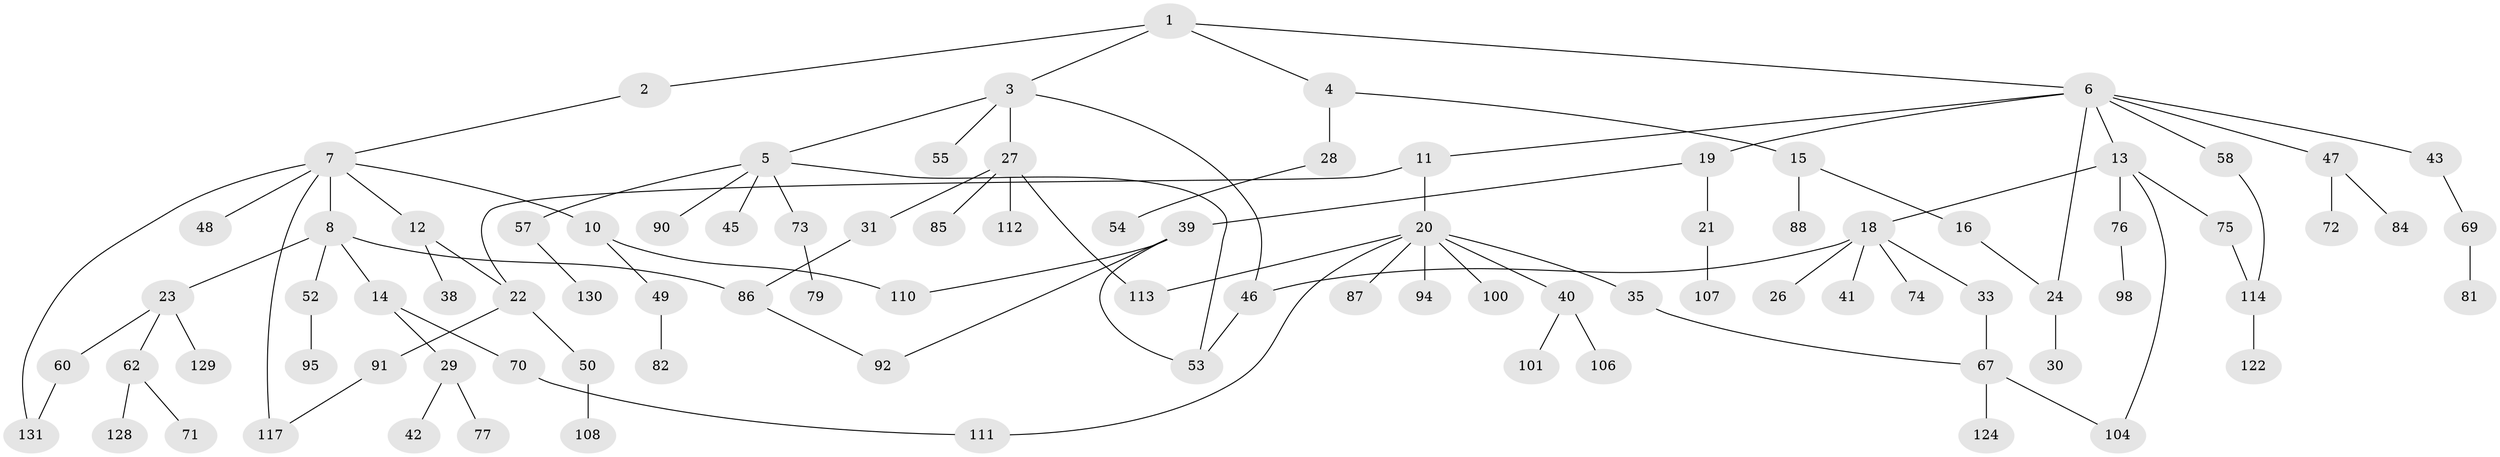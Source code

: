 // Generated by graph-tools (version 1.1) at 2025/51/02/27/25 19:51:39]
// undirected, 92 vertices, 106 edges
graph export_dot {
graph [start="1"]
  node [color=gray90,style=filled];
  1 [super="+36"];
  2;
  3 [super="+119"];
  4 [super="+116"];
  5 [super="+34"];
  6 [super="+17"];
  7 [super="+9"];
  8 [super="+44"];
  10 [super="+93"];
  11;
  12;
  13 [super="+66"];
  14;
  15;
  16 [super="+32"];
  18 [super="+25"];
  19;
  20 [super="+37"];
  21 [super="+97"];
  22 [super="+63"];
  23;
  24;
  26;
  27 [super="+56"];
  28;
  29;
  30;
  31 [super="+51"];
  33;
  35;
  38 [super="+68"];
  39 [super="+118"];
  40 [super="+83"];
  41;
  42;
  43;
  45;
  46 [super="+65"];
  47 [super="+123"];
  48 [super="+96"];
  49 [super="+59"];
  50;
  52 [super="+64"];
  53 [super="+121"];
  54;
  55;
  57 [super="+61"];
  58;
  60;
  62 [super="+126"];
  67 [super="+80"];
  69 [super="+89"];
  70 [super="+99"];
  71;
  72;
  73 [super="+102"];
  74;
  75;
  76 [super="+78"];
  77;
  79;
  81;
  82;
  84;
  85;
  86 [super="+115"];
  87 [super="+103"];
  88;
  90 [super="+127"];
  91;
  92;
  94;
  95;
  98;
  100;
  101 [super="+125"];
  104 [super="+105"];
  106;
  107;
  108 [super="+109"];
  110;
  111;
  112;
  113;
  114 [super="+120"];
  117;
  122;
  124;
  128;
  129;
  130;
  131;
  1 -- 2;
  1 -- 3;
  1 -- 4;
  1 -- 6;
  2 -- 7;
  3 -- 5;
  3 -- 27;
  3 -- 55;
  3 -- 46;
  4 -- 15;
  4 -- 28;
  5 -- 53;
  5 -- 57;
  5 -- 73;
  5 -- 90;
  5 -- 45;
  6 -- 11;
  6 -- 13;
  6 -- 19;
  6 -- 24;
  6 -- 58;
  6 -- 43;
  6 -- 47;
  7 -- 8;
  7 -- 48;
  7 -- 131;
  7 -- 117;
  7 -- 10;
  7 -- 12;
  8 -- 14;
  8 -- 23;
  8 -- 52;
  8 -- 86;
  10 -- 49;
  10 -- 110;
  11 -- 20;
  11 -- 22;
  12 -- 38;
  12 -- 22;
  13 -- 18;
  13 -- 104;
  13 -- 75;
  13 -- 76;
  14 -- 29;
  14 -- 70;
  15 -- 16;
  15 -- 88;
  16 -- 24;
  18 -- 26;
  18 -- 33;
  18 -- 41;
  18 -- 74;
  18 -- 46;
  19 -- 21;
  19 -- 39;
  20 -- 35;
  20 -- 100;
  20 -- 111;
  20 -- 113;
  20 -- 87;
  20 -- 40;
  20 -- 94;
  21 -- 107;
  22 -- 50;
  22 -- 91;
  23 -- 60;
  23 -- 62;
  23 -- 129;
  24 -- 30;
  27 -- 31;
  27 -- 85;
  27 -- 113;
  27 -- 112;
  28 -- 54;
  29 -- 42;
  29 -- 77;
  31 -- 86;
  33 -- 67;
  35 -- 67;
  39 -- 92;
  39 -- 110;
  39 -- 53;
  40 -- 101;
  40 -- 106;
  43 -- 69;
  46 -- 53;
  47 -- 72;
  47 -- 84;
  49 -- 82;
  50 -- 108;
  52 -- 95;
  57 -- 130;
  58 -- 114;
  60 -- 131;
  62 -- 71;
  62 -- 128;
  67 -- 124;
  67 -- 104;
  69 -- 81;
  70 -- 111;
  73 -- 79;
  75 -- 114;
  76 -- 98;
  86 -- 92;
  91 -- 117;
  114 -- 122;
}
